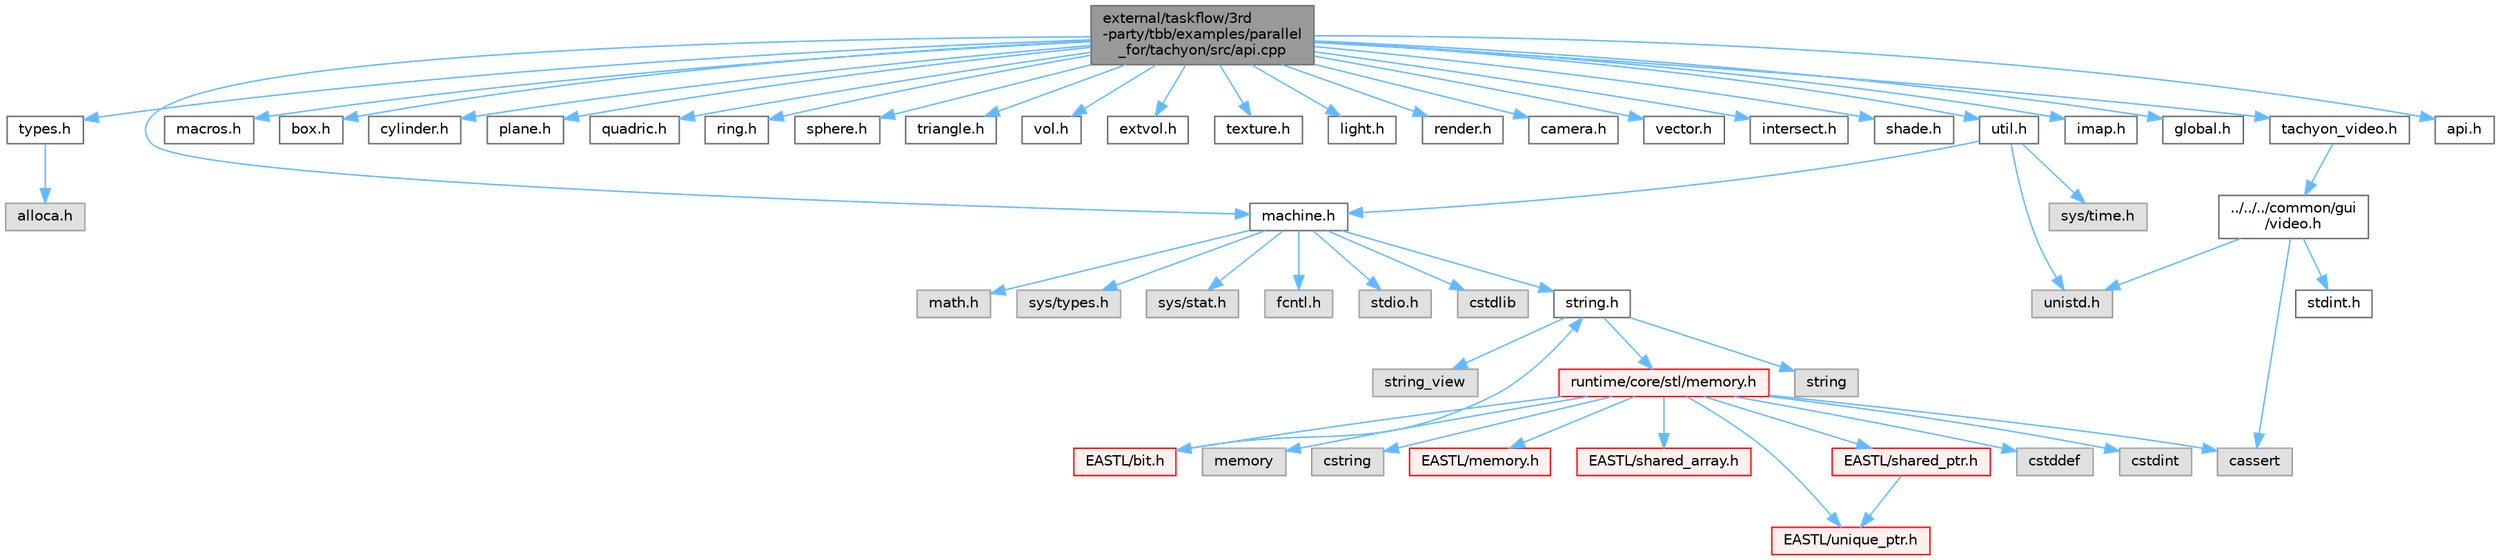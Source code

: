 digraph "external/taskflow/3rd-party/tbb/examples/parallel_for/tachyon/src/api.cpp"
{
 // LATEX_PDF_SIZE
  bgcolor="transparent";
  edge [fontname=Helvetica,fontsize=10,labelfontname=Helvetica,labelfontsize=10];
  node [fontname=Helvetica,fontsize=10,shape=box,height=0.2,width=0.4];
  Node1 [id="Node000001",label="external/taskflow/3rd\l-party/tbb/examples/parallel\l_for/tachyon/src/api.cpp",height=0.2,width=0.4,color="gray40", fillcolor="grey60", style="filled", fontcolor="black",tooltip=" "];
  Node1 -> Node2 [id="edge1_Node000001_Node000002",color="steelblue1",style="solid",tooltip=" "];
  Node2 [id="Node000002",label="machine.h",height=0.2,width=0.4,color="grey40", fillcolor="white", style="filled",URL="$machine_8h.html",tooltip=" "];
  Node2 -> Node3 [id="edge2_Node000002_Node000003",color="steelblue1",style="solid",tooltip=" "];
  Node3 [id="Node000003",label="stdio.h",height=0.2,width=0.4,color="grey60", fillcolor="#E0E0E0", style="filled",tooltip=" "];
  Node2 -> Node4 [id="edge3_Node000002_Node000004",color="steelblue1",style="solid",tooltip=" "];
  Node4 [id="Node000004",label="cstdlib",height=0.2,width=0.4,color="grey60", fillcolor="#E0E0E0", style="filled",tooltip=" "];
  Node2 -> Node5 [id="edge4_Node000002_Node000005",color="steelblue1",style="solid",tooltip=" "];
  Node5 [id="Node000005",label="string.h",height=0.2,width=0.4,color="grey40", fillcolor="white", style="filled",URL="$string_8h.html",tooltip=" "];
  Node5 -> Node6 [id="edge5_Node000005_Node000006",color="steelblue1",style="solid",tooltip=" "];
  Node6 [id="Node000006",label="string",height=0.2,width=0.4,color="grey60", fillcolor="#E0E0E0", style="filled",tooltip=" "];
  Node5 -> Node7 [id="edge6_Node000005_Node000007",color="steelblue1",style="solid",tooltip=" "];
  Node7 [id="Node000007",label="string_view",height=0.2,width=0.4,color="grey60", fillcolor="#E0E0E0", style="filled",tooltip=" "];
  Node5 -> Node8 [id="edge7_Node000005_Node000008",color="steelblue1",style="solid",tooltip=" "];
  Node8 [id="Node000008",label="runtime/core/stl/memory.h",height=0.2,width=0.4,color="red", fillcolor="#FFF0F0", style="filled",URL="$runtime_2core_2stl_2memory_8h.html",tooltip=" "];
  Node8 -> Node9 [id="edge8_Node000008_Node000009",color="steelblue1",style="solid",tooltip=" "];
  Node9 [id="Node000009",label="cstddef",height=0.2,width=0.4,color="grey60", fillcolor="#E0E0E0", style="filled",tooltip=" "];
  Node8 -> Node10 [id="edge9_Node000008_Node000010",color="steelblue1",style="solid",tooltip=" "];
  Node10 [id="Node000010",label="cstdint",height=0.2,width=0.4,color="grey60", fillcolor="#E0E0E0", style="filled",tooltip=" "];
  Node8 -> Node11 [id="edge10_Node000008_Node000011",color="steelblue1",style="solid",tooltip=" "];
  Node11 [id="Node000011",label="cassert",height=0.2,width=0.4,color="grey60", fillcolor="#E0E0E0", style="filled",tooltip=" "];
  Node8 -> Node12 [id="edge11_Node000008_Node000012",color="steelblue1",style="solid",tooltip=" "];
  Node12 [id="Node000012",label="memory",height=0.2,width=0.4,color="grey60", fillcolor="#E0E0E0", style="filled",tooltip=" "];
  Node8 -> Node13 [id="edge12_Node000008_Node000013",color="steelblue1",style="solid",tooltip=" "];
  Node13 [id="Node000013",label="cstring",height=0.2,width=0.4,color="grey60", fillcolor="#E0E0E0", style="filled",tooltip=" "];
  Node8 -> Node14 [id="edge13_Node000008_Node000014",color="steelblue1",style="solid",tooltip=" "];
  Node14 [id="Node000014",label="EASTL/bit.h",height=0.2,width=0.4,color="red", fillcolor="#FFF0F0", style="filled",URL="$bit_8h.html",tooltip=" "];
  Node14 -> Node5 [id="edge14_Node000014_Node000005",color="steelblue1",style="solid",tooltip=" "];
  Node8 -> Node35 [id="edge15_Node000008_Node000035",color="steelblue1",style="solid",tooltip=" "];
  Node35 [id="Node000035",label="EASTL/memory.h",height=0.2,width=0.4,color="red", fillcolor="#FFF0F0", style="filled",URL="$runtime_2_e_a_s_t_l_2include_2_e_a_s_t_l_2memory_8h.html",tooltip=" "];
  Node8 -> Node63 [id="edge16_Node000008_Node000063",color="steelblue1",style="solid",tooltip=" "];
  Node63 [id="Node000063",label="EASTL/shared_array.h",height=0.2,width=0.4,color="red", fillcolor="#FFF0F0", style="filled",URL="$shared__array_8h.html",tooltip=" "];
  Node8 -> Node66 [id="edge17_Node000008_Node000066",color="steelblue1",style="solid",tooltip=" "];
  Node66 [id="Node000066",label="EASTL/unique_ptr.h",height=0.2,width=0.4,color="red", fillcolor="#FFF0F0", style="filled",URL="$unique__ptr_8h.html",tooltip=" "];
  Node8 -> Node69 [id="edge18_Node000008_Node000069",color="steelblue1",style="solid",tooltip=" "];
  Node69 [id="Node000069",label="EASTL/shared_ptr.h",height=0.2,width=0.4,color="red", fillcolor="#FFF0F0", style="filled",URL="$shared__ptr_8h.html",tooltip=" "];
  Node69 -> Node66 [id="edge19_Node000069_Node000066",color="steelblue1",style="solid",tooltip=" "];
  Node2 -> Node154 [id="edge20_Node000002_Node000154",color="steelblue1",style="solid",tooltip=" "];
  Node154 [id="Node000154",label="math.h",height=0.2,width=0.4,color="grey60", fillcolor="#E0E0E0", style="filled",tooltip=" "];
  Node2 -> Node155 [id="edge21_Node000002_Node000155",color="steelblue1",style="solid",tooltip=" "];
  Node155 [id="Node000155",label="sys/types.h",height=0.2,width=0.4,color="grey60", fillcolor="#E0E0E0", style="filled",tooltip=" "];
  Node2 -> Node156 [id="edge22_Node000002_Node000156",color="steelblue1",style="solid",tooltip=" "];
  Node156 [id="Node000156",label="sys/stat.h",height=0.2,width=0.4,color="grey60", fillcolor="#E0E0E0", style="filled",tooltip=" "];
  Node2 -> Node157 [id="edge23_Node000002_Node000157",color="steelblue1",style="solid",tooltip=" "];
  Node157 [id="Node000157",label="fcntl.h",height=0.2,width=0.4,color="grey60", fillcolor="#E0E0E0", style="filled",tooltip=" "];
  Node1 -> Node158 [id="edge24_Node000001_Node000158",color="steelblue1",style="solid",tooltip=" "];
  Node158 [id="Node000158",label="types.h",height=0.2,width=0.4,color="grey40", fillcolor="white", style="filled",URL="$external_2taskflow_23rd-party_2tbb_2examples_2parallel__for_2tachyon_2src_2types_8h.html",tooltip=" "];
  Node158 -> Node159 [id="edge25_Node000158_Node000159",color="steelblue1",style="solid",tooltip=" "];
  Node159 [id="Node000159",label="alloca.h",height=0.2,width=0.4,color="grey60", fillcolor="#E0E0E0", style="filled",tooltip=" "];
  Node1 -> Node160 [id="edge26_Node000001_Node000160",color="steelblue1",style="solid",tooltip=" "];
  Node160 [id="Node000160",label="macros.h",height=0.2,width=0.4,color="grey40", fillcolor="white", style="filled",URL="$tbb_2examples_2parallel__for_2tachyon_2src_2_macros_8h.html",tooltip=" "];
  Node1 -> Node161 [id="edge27_Node000001_Node000161",color="steelblue1",style="solid",tooltip=" "];
  Node161 [id="Node000161",label="box.h",height=0.2,width=0.4,color="grey40", fillcolor="white", style="filled",URL="$box_8h.html",tooltip=" "];
  Node1 -> Node162 [id="edge28_Node000001_Node000162",color="steelblue1",style="solid",tooltip=" "];
  Node162 [id="Node000162",label="cylinder.h",height=0.2,width=0.4,color="grey40", fillcolor="white", style="filled",URL="$cylinder_8h.html",tooltip=" "];
  Node1 -> Node163 [id="edge29_Node000001_Node000163",color="steelblue1",style="solid",tooltip=" "];
  Node163 [id="Node000163",label="plane.h",height=0.2,width=0.4,color="grey40", fillcolor="white", style="filled",URL="$plane_8h.html",tooltip=" "];
  Node1 -> Node164 [id="edge30_Node000001_Node000164",color="steelblue1",style="solid",tooltip=" "];
  Node164 [id="Node000164",label="quadric.h",height=0.2,width=0.4,color="grey40", fillcolor="white", style="filled",URL="$quadric_8h.html",tooltip=" "];
  Node1 -> Node165 [id="edge31_Node000001_Node000165",color="steelblue1",style="solid",tooltip=" "];
  Node165 [id="Node000165",label="ring.h",height=0.2,width=0.4,color="grey40", fillcolor="white", style="filled",URL="$ring_8h.html",tooltip=" "];
  Node1 -> Node166 [id="edge32_Node000001_Node000166",color="steelblue1",style="solid",tooltip=" "];
  Node166 [id="Node000166",label="sphere.h",height=0.2,width=0.4,color="grey40", fillcolor="white", style="filled",URL="$sphere_8h.html",tooltip=" "];
  Node1 -> Node167 [id="edge33_Node000001_Node000167",color="steelblue1",style="solid",tooltip=" "];
  Node167 [id="Node000167",label="triangle.h",height=0.2,width=0.4,color="grey40", fillcolor="white", style="filled",URL="$external_2taskflow_23rd-party_2tbb_2examples_2parallel__for_2tachyon_2src_2triangle_8h.html",tooltip=" "];
  Node1 -> Node168 [id="edge34_Node000001_Node000168",color="steelblue1",style="solid",tooltip=" "];
  Node168 [id="Node000168",label="vol.h",height=0.2,width=0.4,color="grey40", fillcolor="white", style="filled",URL="$vol_8h.html",tooltip=" "];
  Node1 -> Node169 [id="edge35_Node000001_Node000169",color="steelblue1",style="solid",tooltip=" "];
  Node169 [id="Node000169",label="extvol.h",height=0.2,width=0.4,color="grey40", fillcolor="white", style="filled",URL="$extvol_8h.html",tooltip=" "];
  Node1 -> Node170 [id="edge36_Node000001_Node000170",color="steelblue1",style="solid",tooltip=" "];
  Node170 [id="Node000170",label="texture.h",height=0.2,width=0.4,color="grey40", fillcolor="white", style="filled",URL="$texture_8h.html",tooltip=" "];
  Node1 -> Node171 [id="edge37_Node000001_Node000171",color="steelblue1",style="solid",tooltip=" "];
  Node171 [id="Node000171",label="light.h",height=0.2,width=0.4,color="grey40", fillcolor="white", style="filled",URL="$light_8h.html",tooltip=" "];
  Node1 -> Node172 [id="edge38_Node000001_Node000172",color="steelblue1",style="solid",tooltip=" "];
  Node172 [id="Node000172",label="render.h",height=0.2,width=0.4,color="grey40", fillcolor="white", style="filled",URL="$render_8h.html",tooltip=" "];
  Node1 -> Node173 [id="edge39_Node000001_Node000173",color="steelblue1",style="solid",tooltip=" "];
  Node173 [id="Node000173",label="camera.h",height=0.2,width=0.4,color="grey40", fillcolor="white", style="filled",URL="$tbb_2examples_2parallel__for_2tachyon_2src_2camera_8h.html",tooltip=" "];
  Node1 -> Node174 [id="edge40_Node000001_Node000174",color="steelblue1",style="solid",tooltip=" "];
  Node174 [id="Node000174",label="vector.h",height=0.2,width=0.4,color="grey40", fillcolor="white", style="filled",URL="$external_2taskflow_23rd-party_2tbb_2examples_2parallel__for_2tachyon_2src_2vector_8h.html",tooltip=" "];
  Node1 -> Node175 [id="edge41_Node000001_Node000175",color="steelblue1",style="solid",tooltip=" "];
  Node175 [id="Node000175",label="intersect.h",height=0.2,width=0.4,color="grey40", fillcolor="white", style="filled",URL="$intersect_8h.html",tooltip=" "];
  Node1 -> Node176 [id="edge42_Node000001_Node000176",color="steelblue1",style="solid",tooltip=" "];
  Node176 [id="Node000176",label="shade.h",height=0.2,width=0.4,color="grey40", fillcolor="white", style="filled",URL="$shade_8h.html",tooltip=" "];
  Node1 -> Node177 [id="edge43_Node000001_Node000177",color="steelblue1",style="solid",tooltip=" "];
  Node177 [id="Node000177",label="util.h",height=0.2,width=0.4,color="grey40", fillcolor="white", style="filled",URL="$util_8h.html",tooltip=" "];
  Node177 -> Node2 [id="edge44_Node000177_Node000002",color="steelblue1",style="solid",tooltip=" "];
  Node177 -> Node178 [id="edge45_Node000177_Node000178",color="steelblue1",style="solid",tooltip=" "];
  Node178 [id="Node000178",label="sys/time.h",height=0.2,width=0.4,color="grey60", fillcolor="#E0E0E0", style="filled",tooltip=" "];
  Node177 -> Node179 [id="edge46_Node000177_Node000179",color="steelblue1",style="solid",tooltip=" "];
  Node179 [id="Node000179",label="unistd.h",height=0.2,width=0.4,color="grey60", fillcolor="#E0E0E0", style="filled",tooltip=" "];
  Node1 -> Node180 [id="edge47_Node000001_Node000180",color="steelblue1",style="solid",tooltip=" "];
  Node180 [id="Node000180",label="imap.h",height=0.2,width=0.4,color="grey40", fillcolor="white", style="filled",URL="$imap_8h.html",tooltip=" "];
  Node1 -> Node181 [id="edge48_Node000001_Node000181",color="steelblue1",style="solid",tooltip=" "];
  Node181 [id="Node000181",label="global.h",height=0.2,width=0.4,color="grey40", fillcolor="white", style="filled",URL="$global_8h.html",tooltip=" "];
  Node1 -> Node182 [id="edge49_Node000001_Node000182",color="steelblue1",style="solid",tooltip=" "];
  Node182 [id="Node000182",label="tachyon_video.h",height=0.2,width=0.4,color="grey40", fillcolor="white", style="filled",URL="$tachyon__video_8h.html",tooltip=" "];
  Node182 -> Node183 [id="edge50_Node000182_Node000183",color="steelblue1",style="solid",tooltip=" "];
  Node183 [id="Node000183",label="../../../common/gui\l/video.h",height=0.2,width=0.4,color="grey40", fillcolor="white", style="filled",URL="$3rd-party_2tbb_2examples_2common_2gui_2video_8h.html",tooltip=" "];
  Node183 -> Node11 [id="edge51_Node000183_Node000011",color="steelblue1",style="solid",tooltip=" "];
  Node183 -> Node184 [id="edge52_Node000183_Node000184",color="steelblue1",style="solid",tooltip=" "];
  Node184 [id="Node000184",label="stdint.h",height=0.2,width=0.4,color="grey40", fillcolor="white", style="filled",URL="$stdint_8h.html",tooltip=" "];
  Node183 -> Node179 [id="edge53_Node000183_Node000179",color="steelblue1",style="solid",tooltip=" "];
  Node1 -> Node185 [id="edge54_Node000001_Node000185",color="steelblue1",style="solid",tooltip=" "];
  Node185 [id="Node000185",label="api.h",height=0.2,width=0.4,color="grey40", fillcolor="white", style="filled",URL="$api_8h.html",tooltip=" "];
}
